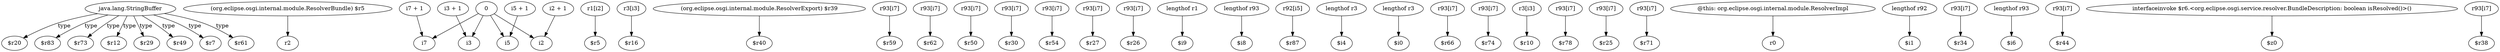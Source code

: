 digraph g {
0[label="java.lang.StringBuffer"]
1[label="$r20"]
0->1[label="type"]
2[label="$r83"]
0->2[label="type"]
3[label="(org.eclipse.osgi.internal.module.ResolverBundle) $r5"]
4[label="r2"]
3->4[label=""]
5[label="i3 + 1"]
6[label="i3"]
5->6[label=""]
7[label="r1[i2]"]
8[label="$r5"]
7->8[label=""]
9[label="r3[i3]"]
10[label="$r16"]
9->10[label=""]
11[label="0"]
12[label="i7"]
11->12[label=""]
13[label="(org.eclipse.osgi.internal.module.ResolverExport) $r39"]
14[label="$r40"]
13->14[label=""]
15[label="i5 + 1"]
16[label="i5"]
15->16[label=""]
17[label="r93[i7]"]
18[label="$r59"]
17->18[label=""]
19[label="i2"]
11->19[label=""]
20[label="r93[i7]"]
21[label="$r62"]
20->21[label=""]
22[label="r93[i7]"]
23[label="$r50"]
22->23[label=""]
11->6[label=""]
11->16[label=""]
24[label="$r73"]
0->24[label="type"]
25[label="r93[i7]"]
26[label="$r30"]
25->26[label=""]
27[label="r93[i7]"]
28[label="$r54"]
27->28[label=""]
29[label="r93[i7]"]
30[label="$r27"]
29->30[label=""]
31[label="i2 + 1"]
31->19[label=""]
32[label="r93[i7]"]
33[label="$r26"]
32->33[label=""]
34[label="lengthof r1"]
35[label="$i9"]
34->35[label=""]
36[label="lengthof r93"]
37[label="$i8"]
36->37[label=""]
38[label="r92[i5]"]
39[label="$r87"]
38->39[label=""]
40[label="lengthof r3"]
41[label="$i4"]
40->41[label=""]
42[label="lengthof r3"]
43[label="$i0"]
42->43[label=""]
44[label="r93[i7]"]
45[label="$r66"]
44->45[label=""]
46[label="r93[i7]"]
47[label="$r74"]
46->47[label=""]
48[label="r3[i3]"]
49[label="$r10"]
48->49[label=""]
50[label="r93[i7]"]
51[label="$r78"]
50->51[label=""]
52[label="r93[i7]"]
53[label="$r25"]
52->53[label=""]
54[label="$r12"]
0->54[label="type"]
55[label="r93[i7]"]
56[label="$r71"]
55->56[label=""]
57[label="$r29"]
0->57[label="type"]
58[label="@this: org.eclipse.osgi.internal.module.ResolverImpl"]
59[label="r0"]
58->59[label=""]
60[label="lengthof r92"]
61[label="$i1"]
60->61[label=""]
62[label="$r49"]
0->62[label="type"]
63[label="r93[i7]"]
64[label="$r34"]
63->64[label=""]
65[label="$r7"]
0->65[label="type"]
66[label="lengthof r93"]
67[label="$i6"]
66->67[label=""]
68[label="r93[i7]"]
69[label="$r44"]
68->69[label=""]
70[label="i7 + 1"]
70->12[label=""]
71[label="$r61"]
0->71[label="type"]
72[label="interfaceinvoke $r6.<org.eclipse.osgi.service.resolver.BundleDescription: boolean isResolved()>()"]
73[label="$z0"]
72->73[label=""]
74[label="r93[i7]"]
75[label="$r38"]
74->75[label=""]
}